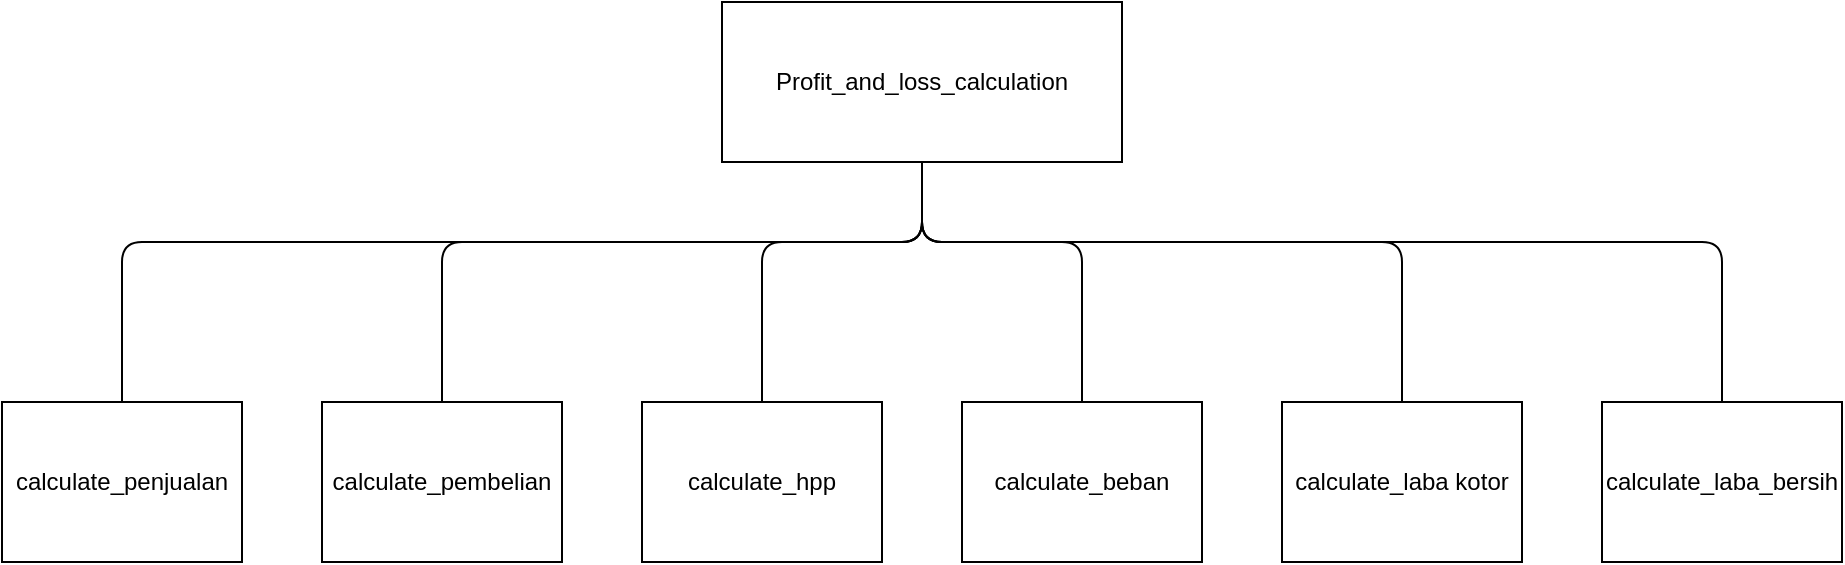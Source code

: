 <mxfile version="14.6.11" type="github" pages="5">
  <diagram id="XM_K2wiYVqb33jWR9BrB" name="hierarchy">
    <mxGraphModel dx="2170" dy="764" grid="1" gridSize="10" guides="1" tooltips="1" connect="1" arrows="1" fold="1" page="1" pageScale="1" pageWidth="827" pageHeight="1169" math="0" shadow="0">
      <root>
        <mxCell id="0" />
        <mxCell id="1" parent="0" />
        <mxCell id="9zx5f4cCp2L7QrvtJqsd-1" value="Profit_and_loss_calculation" style="rounded=0;whiteSpace=wrap;html=1;" vertex="1" parent="1">
          <mxGeometry x="320" y="120" width="200" height="80" as="geometry" />
        </mxCell>
        <mxCell id="9zx5f4cCp2L7QrvtJqsd-2" value="calculate_penjualan" style="rounded=0;whiteSpace=wrap;html=1;" vertex="1" parent="1">
          <mxGeometry x="-40" y="320" width="120" height="80" as="geometry" />
        </mxCell>
        <mxCell id="9zx5f4cCp2L7QrvtJqsd-3" value="calculate_pembelian" style="rounded=0;whiteSpace=wrap;html=1;" vertex="1" parent="1">
          <mxGeometry x="120" y="320" width="120" height="80" as="geometry" />
        </mxCell>
        <mxCell id="9zx5f4cCp2L7QrvtJqsd-4" value="&lt;span&gt;calculate_hpp&lt;/span&gt;" style="rounded=0;whiteSpace=wrap;html=1;" vertex="1" parent="1">
          <mxGeometry x="280" y="320" width="120" height="80" as="geometry" />
        </mxCell>
        <mxCell id="9zx5f4cCp2L7QrvtJqsd-5" value="&lt;span&gt;calculate_beban&lt;/span&gt;" style="rounded=0;whiteSpace=wrap;html=1;" vertex="1" parent="1">
          <mxGeometry x="440" y="320" width="120" height="80" as="geometry" />
        </mxCell>
        <mxCell id="9zx5f4cCp2L7QrvtJqsd-6" value="&lt;span&gt;calculate_laba kotor&lt;/span&gt;" style="rounded=0;whiteSpace=wrap;html=1;" vertex="1" parent="1">
          <mxGeometry x="600" y="320" width="120" height="80" as="geometry" />
        </mxCell>
        <mxCell id="9zx5f4cCp2L7QrvtJqsd-7" value="&lt;span&gt;calculate_laba_bersih&lt;/span&gt;" style="rounded=0;whiteSpace=wrap;html=1;" vertex="1" parent="1">
          <mxGeometry x="760" y="320" width="120" height="80" as="geometry" />
        </mxCell>
        <mxCell id="9zx5f4cCp2L7QrvtJqsd-10" value="" style="endArrow=none;html=1;exitX=0.5;exitY=0;exitDx=0;exitDy=0;entryX=0.5;entryY=1;entryDx=0;entryDy=0;" edge="1" parent="1" source="9zx5f4cCp2L7QrvtJqsd-2" target="9zx5f4cCp2L7QrvtJqsd-1">
          <mxGeometry width="50" height="50" relative="1" as="geometry">
            <mxPoint x="590" y="590" as="sourcePoint" />
            <mxPoint x="640" y="540" as="targetPoint" />
            <Array as="points">
              <mxPoint x="20" y="240" />
              <mxPoint x="420" y="240" />
            </Array>
          </mxGeometry>
        </mxCell>
        <mxCell id="9zx5f4cCp2L7QrvtJqsd-11" value="" style="endArrow=none;html=1;exitX=0.5;exitY=0;exitDx=0;exitDy=0;entryX=0.5;entryY=1;entryDx=0;entryDy=0;" edge="1" parent="1" source="9zx5f4cCp2L7QrvtJqsd-3" target="9zx5f4cCp2L7QrvtJqsd-1">
          <mxGeometry width="50" height="50" relative="1" as="geometry">
            <mxPoint x="30" y="330" as="sourcePoint" />
            <mxPoint x="430" y="210" as="targetPoint" />
            <Array as="points">
              <mxPoint x="180" y="240" />
              <mxPoint x="420" y="240" />
            </Array>
          </mxGeometry>
        </mxCell>
        <mxCell id="9zx5f4cCp2L7QrvtJqsd-12" value="" style="endArrow=none;html=1;exitX=0.5;exitY=0;exitDx=0;exitDy=0;entryX=0.5;entryY=1;entryDx=0;entryDy=0;" edge="1" parent="1" source="9zx5f4cCp2L7QrvtJqsd-4" target="9zx5f4cCp2L7QrvtJqsd-1">
          <mxGeometry width="50" height="50" relative="1" as="geometry">
            <mxPoint x="190" y="330" as="sourcePoint" />
            <mxPoint x="430" y="210" as="targetPoint" />
            <Array as="points">
              <mxPoint x="340" y="240" />
              <mxPoint x="420" y="240" />
            </Array>
          </mxGeometry>
        </mxCell>
        <mxCell id="9zx5f4cCp2L7QrvtJqsd-13" value="" style="endArrow=none;html=1;entryX=0.5;entryY=1;entryDx=0;entryDy=0;exitX=0.5;exitY=0;exitDx=0;exitDy=0;" edge="1" parent="1" source="9zx5f4cCp2L7QrvtJqsd-5" target="9zx5f4cCp2L7QrvtJqsd-1">
          <mxGeometry width="50" height="50" relative="1" as="geometry">
            <mxPoint x="680" y="230" as="sourcePoint" />
            <mxPoint x="730" y="180" as="targetPoint" />
            <Array as="points">
              <mxPoint x="500" y="240" />
              <mxPoint x="420" y="240" />
            </Array>
          </mxGeometry>
        </mxCell>
        <mxCell id="9zx5f4cCp2L7QrvtJqsd-14" value="" style="endArrow=none;html=1;entryX=0.5;entryY=1;entryDx=0;entryDy=0;exitX=0.5;exitY=0;exitDx=0;exitDy=0;" edge="1" parent="1" source="9zx5f4cCp2L7QrvtJqsd-6" target="9zx5f4cCp2L7QrvtJqsd-1">
          <mxGeometry width="50" height="50" relative="1" as="geometry">
            <mxPoint x="510" y="330" as="sourcePoint" />
            <mxPoint x="430" y="210" as="targetPoint" />
            <Array as="points">
              <mxPoint x="660" y="240" />
              <mxPoint x="420" y="240" />
            </Array>
          </mxGeometry>
        </mxCell>
        <mxCell id="9zx5f4cCp2L7QrvtJqsd-15" value="" style="endArrow=none;html=1;entryX=0.5;entryY=1;entryDx=0;entryDy=0;exitX=0.5;exitY=0;exitDx=0;exitDy=0;" edge="1" parent="1" source="9zx5f4cCp2L7QrvtJqsd-7" target="9zx5f4cCp2L7QrvtJqsd-1">
          <mxGeometry width="50" height="50" relative="1" as="geometry">
            <mxPoint x="670" y="330" as="sourcePoint" />
            <mxPoint x="430" y="210" as="targetPoint" />
            <Array as="points">
              <mxPoint x="820" y="240" />
              <mxPoint x="420" y="240" />
            </Array>
          </mxGeometry>
        </mxCell>
      </root>
    </mxGraphModel>
  </diagram>
  <diagram id="MfFmVJmB6-JHeDHcO_0P" name="use-case">
    <mxGraphModel dx="1119" dy="637" grid="1" gridSize="10" guides="1" tooltips="1" connect="1" arrows="1" fold="1" page="1" pageScale="1" pageWidth="827" pageHeight="1169" math="0" shadow="0">
      <root>
        <mxCell id="g8HdEaGY4Fd2D8q3kcrE-0" />
        <mxCell id="g8HdEaGY4Fd2D8q3kcrE-1" parent="g8HdEaGY4Fd2D8q3kcrE-0" />
        <mxCell id="g8HdEaGY4Fd2D8q3kcrE-2" value="" style="whiteSpace=wrap;html=1;aspect=fixed;" vertex="1" parent="g8HdEaGY4Fd2D8q3kcrE-1">
          <mxGeometry x="240" y="80" width="280" height="280" as="geometry" />
        </mxCell>
        <mxCell id="g8HdEaGY4Fd2D8q3kcrE-3" value="Shop Use Case" style="text;html=1;align=center;verticalAlign=middle;resizable=0;points=[];autosize=1;strokeColor=none;" vertex="1" parent="g8HdEaGY4Fd2D8q3kcrE-1">
          <mxGeometry x="330" y="60" width="100" height="20" as="geometry" />
        </mxCell>
        <mxCell id="g8HdEaGY4Fd2D8q3kcrE-4" value="Staff" style="shape=umlActor;verticalLabelPosition=bottom;verticalAlign=top;html=1;" vertex="1" parent="g8HdEaGY4Fd2D8q3kcrE-1">
          <mxGeometry x="170" y="200" width="20" height="40" as="geometry" />
        </mxCell>
        <mxCell id="g8HdEaGY4Fd2D8q3kcrE-7" value="&lt;font style=&quot;font-size: 10px&quot;&gt;Input car data&lt;/font&gt;" style="ellipse;whiteSpace=wrap;html=1;" vertex="1" parent="g8HdEaGY4Fd2D8q3kcrE-1">
          <mxGeometry x="340" y="140" width="80" height="40" as="geometry" />
        </mxCell>
        <mxCell id="g8HdEaGY4Fd2D8q3kcrE-8" value="&lt;font style=&quot;font-size: 10px&quot;&gt;Login&lt;/font&gt;" style="ellipse;whiteSpace=wrap;html=1;" vertex="1" parent="g8HdEaGY4Fd2D8q3kcrE-1">
          <mxGeometry x="340" y="90" width="80" height="40" as="geometry" />
        </mxCell>
        <mxCell id="g8HdEaGY4Fd2D8q3kcrE-9" value="&lt;font style=&quot;font-size: 10px&quot;&gt;Input mechanics data&lt;/font&gt;" style="ellipse;whiteSpace=wrap;html=1;" vertex="1" parent="g8HdEaGY4Fd2D8q3kcrE-1">
          <mxGeometry x="340" y="190" width="80" height="40" as="geometry" />
        </mxCell>
        <mxCell id="g8HdEaGY4Fd2D8q3kcrE-10" value="&lt;font style=&quot;font-size: 10px&quot;&gt;Input Receipt&lt;/font&gt;" style="ellipse;whiteSpace=wrap;html=1;" vertex="1" parent="g8HdEaGY4Fd2D8q3kcrE-1">
          <mxGeometry x="340" y="240" width="80" height="40" as="geometry" />
        </mxCell>
        <mxCell id="g8HdEaGY4Fd2D8q3kcrE-11" value="&lt;font style=&quot;font-size: 9px&quot;&gt;Get Histories Car service&lt;/font&gt;" style="ellipse;whiteSpace=wrap;html=1;" vertex="1" parent="g8HdEaGY4Fd2D8q3kcrE-1">
          <mxGeometry x="340" y="290" width="80" height="40" as="geometry" />
        </mxCell>
        <mxCell id="g8HdEaGY4Fd2D8q3kcrE-19" value="" style="endArrow=none;html=1;entryX=0;entryY=0.5;entryDx=0;entryDy=0;exitX=1;exitY=0.333;exitDx=0;exitDy=0;exitPerimeter=0;" edge="1" parent="g8HdEaGY4Fd2D8q3kcrE-1" source="g8HdEaGY4Fd2D8q3kcrE-4" target="g8HdEaGY4Fd2D8q3kcrE-8">
          <mxGeometry width="50" height="50" relative="1" as="geometry">
            <mxPoint x="50" y="140" as="sourcePoint" />
            <mxPoint x="100" y="90" as="targetPoint" />
          </mxGeometry>
        </mxCell>
        <mxCell id="g8HdEaGY4Fd2D8q3kcrE-21" value="" style="endArrow=none;html=1;exitX=1;exitY=0.333;exitDx=0;exitDy=0;exitPerimeter=0;entryX=0;entryY=0.5;entryDx=0;entryDy=0;" edge="1" parent="g8HdEaGY4Fd2D8q3kcrE-1" source="g8HdEaGY4Fd2D8q3kcrE-4" target="g8HdEaGY4Fd2D8q3kcrE-7">
          <mxGeometry width="50" height="50" relative="1" as="geometry">
            <mxPoint x="100" y="150" as="sourcePoint" />
            <mxPoint x="150" y="100" as="targetPoint" />
          </mxGeometry>
        </mxCell>
        <mxCell id="g8HdEaGY4Fd2D8q3kcrE-22" value="" style="endArrow=none;html=1;entryX=-0.004;entryY=0.61;entryDx=0;entryDy=0;entryPerimeter=0;exitX=1;exitY=0.333;exitDx=0;exitDy=0;exitPerimeter=0;" edge="1" parent="g8HdEaGY4Fd2D8q3kcrE-1" source="g8HdEaGY4Fd2D8q3kcrE-4" target="g8HdEaGY4Fd2D8q3kcrE-9">
          <mxGeometry width="50" height="50" relative="1" as="geometry">
            <mxPoint x="110" y="160" as="sourcePoint" />
            <mxPoint x="160" y="110" as="targetPoint" />
          </mxGeometry>
        </mxCell>
        <mxCell id="g8HdEaGY4Fd2D8q3kcrE-23" value="" style="endArrow=none;html=1;entryX=0;entryY=0.5;entryDx=0;entryDy=0;exitX=1;exitY=0.333;exitDx=0;exitDy=0;exitPerimeter=0;" edge="1" parent="g8HdEaGY4Fd2D8q3kcrE-1" source="g8HdEaGY4Fd2D8q3kcrE-4" target="g8HdEaGY4Fd2D8q3kcrE-10">
          <mxGeometry width="50" height="50" relative="1" as="geometry">
            <mxPoint x="100" y="120" as="sourcePoint" />
            <mxPoint x="150" y="70" as="targetPoint" />
          </mxGeometry>
        </mxCell>
        <mxCell id="g8HdEaGY4Fd2D8q3kcrE-24" value="" style="endArrow=none;html=1;entryX=0;entryY=0.5;entryDx=0;entryDy=0;exitX=1;exitY=0.333;exitDx=0;exitDy=0;exitPerimeter=0;" edge="1" parent="g8HdEaGY4Fd2D8q3kcrE-1" source="g8HdEaGY4Fd2D8q3kcrE-4" target="g8HdEaGY4Fd2D8q3kcrE-11">
          <mxGeometry width="50" height="50" relative="1" as="geometry">
            <mxPoint x="60" y="130" as="sourcePoint" />
            <mxPoint x="110" y="80" as="targetPoint" />
          </mxGeometry>
        </mxCell>
      </root>
    </mxGraphModel>
  </diagram>
  <diagram id="1zhzddf2nSxrzDgoqq-6" name="activity-diagram">
    <mxGraphModel dx="1621" dy="922" grid="1" gridSize="10" guides="1" tooltips="1" connect="1" arrows="1" fold="1" page="1" pageScale="1" pageWidth="827" pageHeight="1169" math="0" shadow="0">
      <root>
        <mxCell id="rL3im4bN-XDnyFig3MSZ-0" />
        <mxCell id="rL3im4bN-XDnyFig3MSZ-1" parent="rL3im4bN-XDnyFig3MSZ-0" />
        <mxCell id="rL3im4bN-XDnyFig3MSZ-9" value="" style="edgeStyle=orthogonalEdgeStyle;rounded=0;orthogonalLoop=1;jettySize=auto;html=1;" edge="1" parent="rL3im4bN-XDnyFig3MSZ-1" source="rL3im4bN-XDnyFig3MSZ-2" target="rL3im4bN-XDnyFig3MSZ-4">
          <mxGeometry relative="1" as="geometry" />
        </mxCell>
        <mxCell id="rL3im4bN-XDnyFig3MSZ-2" value="" style="ellipse;fillColor=#000000;strokeColor=none;" vertex="1" parent="rL3im4bN-XDnyFig3MSZ-1">
          <mxGeometry x="400" y="120" width="40" height="40" as="geometry" />
        </mxCell>
        <mxCell id="rL3im4bN-XDnyFig3MSZ-10" style="edgeStyle=orthogonalEdgeStyle;rounded=0;orthogonalLoop=1;jettySize=auto;html=1;entryX=0.5;entryY=0;entryDx=0;entryDy=0;" edge="1" parent="rL3im4bN-XDnyFig3MSZ-1" source="rL3im4bN-XDnyFig3MSZ-4" target="rL3im4bN-XDnyFig3MSZ-5">
          <mxGeometry relative="1" as="geometry">
            <mxPoint x="420" y="270" as="targetPoint" />
          </mxGeometry>
        </mxCell>
        <mxCell id="rL3im4bN-XDnyFig3MSZ-4" value="Login&amp;nbsp;" style="html=1;dashed=0;whitespace=wrap;" vertex="1" parent="rL3im4bN-XDnyFig3MSZ-1">
          <mxGeometry x="370" y="200" width="100" height="50" as="geometry" />
        </mxCell>
        <mxCell id="rL3im4bN-XDnyFig3MSZ-12" style="edgeStyle=orthogonalEdgeStyle;rounded=0;orthogonalLoop=1;jettySize=auto;html=1;entryX=1.004;entryY=0.405;entryDx=0;entryDy=0;entryPerimeter=0;" edge="1" parent="rL3im4bN-XDnyFig3MSZ-1" source="rL3im4bN-XDnyFig3MSZ-5" target="rL3im4bN-XDnyFig3MSZ-4">
          <mxGeometry relative="1" as="geometry">
            <Array as="points">
              <mxPoint x="490" y="340" />
              <mxPoint x="490" y="220" />
            </Array>
          </mxGeometry>
        </mxCell>
        <mxCell id="rL3im4bN-XDnyFig3MSZ-13" value="No" style="edgeLabel;html=1;align=center;verticalAlign=middle;resizable=0;points=[];" vertex="1" connectable="0" parent="rL3im4bN-XDnyFig3MSZ-12">
          <mxGeometry x="0.026" relative="1" as="geometry">
            <mxPoint as="offset" />
          </mxGeometry>
        </mxCell>
        <mxCell id="rL3im4bN-XDnyFig3MSZ-14" value="Yes" style="edgeStyle=orthogonalEdgeStyle;rounded=0;orthogonalLoop=1;jettySize=auto;html=1;entryX=0.5;entryY=0;entryDx=0;entryDy=0;" edge="1" parent="rL3im4bN-XDnyFig3MSZ-1" source="rL3im4bN-XDnyFig3MSZ-5" target="rL3im4bN-XDnyFig3MSZ-6">
          <mxGeometry relative="1" as="geometry" />
        </mxCell>
        <mxCell id="rL3im4bN-XDnyFig3MSZ-5" value="verified?" style="rhombus;whiteSpace=wrap;html=1;" vertex="1" parent="rL3im4bN-XDnyFig3MSZ-1">
          <mxGeometry x="380" y="300" width="80" height="80" as="geometry" />
        </mxCell>
        <mxCell id="rL3im4bN-XDnyFig3MSZ-15" style="edgeStyle=orthogonalEdgeStyle;rounded=0;orthogonalLoop=1;jettySize=auto;html=1;" edge="1" parent="rL3im4bN-XDnyFig3MSZ-1" source="rL3im4bN-XDnyFig3MSZ-6" target="rL3im4bN-XDnyFig3MSZ-7">
          <mxGeometry relative="1" as="geometry" />
        </mxCell>
        <mxCell id="rL3im4bN-XDnyFig3MSZ-6" value="Input Car data" style="html=1;dashed=0;whitespace=wrap;" vertex="1" parent="rL3im4bN-XDnyFig3MSZ-1">
          <mxGeometry x="370" y="440" width="100" height="50" as="geometry" />
        </mxCell>
        <mxCell id="rL3im4bN-XDnyFig3MSZ-16" style="edgeStyle=orthogonalEdgeStyle;rounded=0;orthogonalLoop=1;jettySize=auto;html=1;entryX=0.5;entryY=0;entryDx=0;entryDy=0;" edge="1" parent="rL3im4bN-XDnyFig3MSZ-1" source="rL3im4bN-XDnyFig3MSZ-7" target="rL3im4bN-XDnyFig3MSZ-8">
          <mxGeometry relative="1" as="geometry" />
        </mxCell>
        <mxCell id="rL3im4bN-XDnyFig3MSZ-7" value="Input Mechanics&lt;br&gt;&amp;nbsp;data" style="html=1;dashed=0;whitespace=wrap;" vertex="1" parent="rL3im4bN-XDnyFig3MSZ-1">
          <mxGeometry x="370" y="560" width="100" height="50" as="geometry" />
        </mxCell>
        <mxCell id="rL3im4bN-XDnyFig3MSZ-18" style="edgeStyle=orthogonalEdgeStyle;rounded=0;orthogonalLoop=1;jettySize=auto;html=1;entryX=0.5;entryY=0;entryDx=0;entryDy=0;" edge="1" parent="rL3im4bN-XDnyFig3MSZ-1" source="rL3im4bN-XDnyFig3MSZ-8" target="rL3im4bN-XDnyFig3MSZ-17">
          <mxGeometry relative="1" as="geometry" />
        </mxCell>
        <mxCell id="rL3im4bN-XDnyFig3MSZ-8" value="Input Receipt&lt;br&gt;&amp;nbsp;data" style="html=1;dashed=0;whitespace=wrap;" vertex="1" parent="rL3im4bN-XDnyFig3MSZ-1">
          <mxGeometry x="370" y="680" width="100" height="50" as="geometry" />
        </mxCell>
        <mxCell id="rL3im4bN-XDnyFig3MSZ-17" value="" style="ellipse;html=1;shape=endState;fillColor=#000000;strokeColor=#000000;" vertex="1" parent="rL3im4bN-XDnyFig3MSZ-1">
          <mxGeometry x="405" y="780" width="30" height="30" as="geometry" />
        </mxCell>
      </root>
    </mxGraphModel>
  </diagram>
  <diagram id="9r0A7UHokeph7ixIL-eO" name="class diagram">
    <mxGraphModel dx="1343" dy="764" grid="1" gridSize="10" guides="1" tooltips="1" connect="1" arrows="1" fold="1" page="1" pageScale="1" pageWidth="827" pageHeight="1169" math="0" shadow="0">
      <root>
        <mxCell id="5LYVt8zB139youL8tXqR-0" />
        <mxCell id="5LYVt8zB139youL8tXqR-1" parent="5LYVt8zB139youL8tXqR-0" />
        <mxCell id="5LYVt8zB139youL8tXqR-2" value="User" style="swimlane;fontStyle=0;childLayout=stackLayout;horizontal=1;startSize=26;fillColor=none;horizontalStack=0;resizeParent=1;resizeParentMax=0;resizeLast=0;collapsible=1;marginBottom=0;" vertex="1" parent="5LYVt8zB139youL8tXqR-1">
          <mxGeometry x="124" y="80" width="140" height="104" as="geometry" />
        </mxCell>
        <mxCell id="5LYVt8zB139youL8tXqR-3" value="+ int: id" style="text;strokeColor=none;fillColor=none;align=left;verticalAlign=top;spacingLeft=4;spacingRight=4;overflow=hidden;rotatable=0;points=[[0,0.5],[1,0.5]];portConstraint=eastwest;" vertex="1" parent="5LYVt8zB139youL8tXqR-2">
          <mxGeometry y="26" width="140" height="26" as="geometry" />
        </mxCell>
        <mxCell id="5LYVt8zB139youL8tXqR-4" value="+ String username" style="text;strokeColor=none;fillColor=none;align=left;verticalAlign=top;spacingLeft=4;spacingRight=4;overflow=hidden;rotatable=0;points=[[0,0.5],[1,0.5]];portConstraint=eastwest;" vertex="1" parent="5LYVt8zB139youL8tXqR-2">
          <mxGeometry y="52" width="140" height="26" as="geometry" />
        </mxCell>
        <mxCell id="5LYVt8zB139youL8tXqR-5" value="+ String password" style="text;strokeColor=none;fillColor=none;align=left;verticalAlign=top;spacingLeft=4;spacingRight=4;overflow=hidden;rotatable=0;points=[[0,0.5],[1,0.5]];portConstraint=eastwest;" vertex="1" parent="5LYVt8zB139youL8tXqR-2">
          <mxGeometry y="78" width="140" height="26" as="geometry" />
        </mxCell>
        <mxCell id="5LYVt8zB139youL8tXqR-6" value="Customer" style="swimlane;fontStyle=0;childLayout=stackLayout;horizontal=1;startSize=26;fillColor=none;horizontalStack=0;resizeParent=1;resizeParentMax=0;resizeLast=0;collapsible=1;marginBottom=0;" vertex="1" parent="5LYVt8zB139youL8tXqR-1">
          <mxGeometry x="354" y="80" width="140" height="78" as="geometry" />
        </mxCell>
        <mxCell id="5LYVt8zB139youL8tXqR-7" value="+ int: id" style="text;strokeColor=none;fillColor=none;align=left;verticalAlign=top;spacingLeft=4;spacingRight=4;overflow=hidden;rotatable=0;points=[[0,0.5],[1,0.5]];portConstraint=eastwest;" vertex="1" parent="5LYVt8zB139youL8tXqR-6">
          <mxGeometry y="26" width="140" height="26" as="geometry" />
        </mxCell>
        <mxCell id="5LYVt8zB139youL8tXqR-8" value="+ String name" style="text;strokeColor=none;fillColor=none;align=left;verticalAlign=top;spacingLeft=4;spacingRight=4;overflow=hidden;rotatable=0;points=[[0,0.5],[1,0.5]];portConstraint=eastwest;" vertex="1" parent="5LYVt8zB139youL8tXqR-6">
          <mxGeometry y="52" width="140" height="26" as="geometry" />
        </mxCell>
        <mxCell id="5LYVt8zB139youL8tXqR-10" value="Car" style="swimlane;fontStyle=0;childLayout=stackLayout;horizontal=1;startSize=26;fillColor=none;horizontalStack=0;resizeParent=1;resizeParentMax=0;resizeLast=0;collapsible=1;marginBottom=0;" vertex="1" parent="5LYVt8zB139youL8tXqR-1">
          <mxGeometry x="564" y="80" width="140" height="320" as="geometry" />
        </mxCell>
        <mxCell id="5LYVt8zB139youL8tXqR-11" value="+ int: id" style="text;strokeColor=none;fillColor=none;align=left;verticalAlign=top;spacingLeft=4;spacingRight=4;overflow=hidden;rotatable=0;points=[[0,0.5],[1,0.5]];portConstraint=eastwest;" vertex="1" parent="5LYVt8zB139youL8tXqR-10">
          <mxGeometry y="26" width="140" height="26" as="geometry" />
        </mxCell>
        <mxCell id="5LYVt8zB139youL8tXqR-22" value="+ String no_police" style="text;strokeColor=none;fillColor=none;align=left;verticalAlign=top;spacingLeft=4;spacingRight=4;overflow=hidden;rotatable=0;points=[[0,0.5],[1,0.5]];portConstraint=eastwest;" vertex="1" parent="5LYVt8zB139youL8tXqR-10">
          <mxGeometry y="52" width="140" height="26" as="geometry" />
        </mxCell>
        <mxCell id="5LYVt8zB139youL8tXqR-23" value="+ int customer_id" style="text;strokeColor=none;fillColor=none;align=left;verticalAlign=top;spacingLeft=4;spacingRight=4;overflow=hidden;rotatable=0;points=[[0,0.5],[1,0.5]];portConstraint=eastwest;" vertex="1" parent="5LYVt8zB139youL8tXqR-10">
          <mxGeometry y="78" width="140" height="26" as="geometry" />
        </mxCell>
        <mxCell id="5LYVt8zB139youL8tXqR-24" value="+ String cust_code" style="text;strokeColor=none;fillColor=none;align=left;verticalAlign=top;spacingLeft=4;spacingRight=4;overflow=hidden;rotatable=0;points=[[0,0.5],[1,0.5]];portConstraint=eastwest;" vertex="1" parent="5LYVt8zB139youL8tXqR-10">
          <mxGeometry y="104" width="140" height="26" as="geometry" />
        </mxCell>
        <mxCell id="5LYVt8zB139youL8tXqR-25" value="+ String no_stnk" style="text;strokeColor=none;fillColor=none;align=left;verticalAlign=top;spacingLeft=4;spacingRight=4;overflow=hidden;rotatable=0;points=[[0,0.5],[1,0.5]];portConstraint=eastwest;" vertex="1" parent="5LYVt8zB139youL8tXqR-10">
          <mxGeometry y="130" width="140" height="26" as="geometry" />
        </mxCell>
        <mxCell id="5LYVt8zB139youL8tXqR-26" value="+ String type" style="text;strokeColor=none;fillColor=none;align=left;verticalAlign=top;spacingLeft=4;spacingRight=4;overflow=hidden;rotatable=0;points=[[0,0.5],[1,0.5]];portConstraint=eastwest;" vertex="1" parent="5LYVt8zB139youL8tXqR-10">
          <mxGeometry y="156" width="140" height="26" as="geometry" />
        </mxCell>
        <mxCell id="5LYVt8zB139youL8tXqR-27" value="+ String color" style="text;strokeColor=none;fillColor=none;align=left;verticalAlign=top;spacingLeft=4;spacingRight=4;overflow=hidden;rotatable=0;points=[[0,0.5],[1,0.5]];portConstraint=eastwest;" vertex="1" parent="5LYVt8zB139youL8tXqR-10">
          <mxGeometry y="182" width="140" height="26" as="geometry" />
        </mxCell>
        <mxCell id="5LYVt8zB139youL8tXqR-28" value="+ int machine_number" style="text;strokeColor=none;fillColor=none;align=left;verticalAlign=top;spacingLeft=4;spacingRight=4;overflow=hidden;rotatable=0;points=[[0,0.5],[1,0.5]];portConstraint=eastwest;" vertex="1" parent="5LYVt8zB139youL8tXqR-10">
          <mxGeometry y="208" width="140" height="26" as="geometry" />
        </mxCell>
        <mxCell id="5LYVt8zB139youL8tXqR-29" value="+ int frame_number" style="text;strokeColor=none;fillColor=none;align=left;verticalAlign=top;spacingLeft=4;spacingRight=4;overflow=hidden;rotatable=0;points=[[0,0.5],[1,0.5]];portConstraint=eastwest;" vertex="1" parent="5LYVt8zB139youL8tXqR-10">
          <mxGeometry y="234" width="140" height="26" as="geometry" />
        </mxCell>
        <mxCell id="5LYVt8zB139youL8tXqR-30" value="+ int year_assembly" style="text;strokeColor=none;fillColor=none;align=left;verticalAlign=top;spacingLeft=4;spacingRight=4;overflow=hidden;rotatable=0;points=[[0,0.5],[1,0.5]];portConstraint=eastwest;" vertex="1" parent="5LYVt8zB139youL8tXqR-10">
          <mxGeometry y="260" width="140" height="26" as="geometry" />
        </mxCell>
        <mxCell id="5LYVt8zB139youL8tXqR-12" value="+ int cylinder&#xa;" style="text;strokeColor=none;fillColor=none;align=left;verticalAlign=top;spacingLeft=4;spacingRight=4;overflow=hidden;rotatable=0;points=[[0,0.5],[1,0.5]];portConstraint=eastwest;" vertex="1" parent="5LYVt8zB139youL8tXqR-10">
          <mxGeometry y="286" width="140" height="34" as="geometry" />
        </mxCell>
        <mxCell id="5LYVt8zB139youL8tXqR-16" value="Mechanics" style="swimlane;fontStyle=0;childLayout=stackLayout;horizontal=1;startSize=26;fillColor=none;horizontalStack=0;resizeParent=1;resizeParentMax=0;resizeLast=0;collapsible=1;marginBottom=0;" vertex="1" parent="5LYVt8zB139youL8tXqR-1">
          <mxGeometry x="124" y="240" width="140" height="224" as="geometry" />
        </mxCell>
        <mxCell id="5LYVt8zB139youL8tXqR-17" value="+ int id" style="text;strokeColor=none;fillColor=none;align=left;verticalAlign=top;spacingLeft=4;spacingRight=4;overflow=hidden;rotatable=0;points=[[0,0.5],[1,0.5]];portConstraint=eastwest;" vertex="1" parent="5LYVt8zB139youL8tXqR-16">
          <mxGeometry y="26" width="140" height="26" as="geometry" />
        </mxCell>
        <mxCell id="5LYVt8zB139youL8tXqR-18" value="+ String code_mechanic" style="text;strokeColor=none;fillColor=none;align=left;verticalAlign=top;spacingLeft=4;spacingRight=4;overflow=hidden;rotatable=0;points=[[0,0.5],[1,0.5]];portConstraint=eastwest;" vertex="1" parent="5LYVt8zB139youL8tXqR-16">
          <mxGeometry y="52" width="140" height="26" as="geometry" />
        </mxCell>
        <mxCell id="5LYVt8zB139youL8tXqR-20" value="+ String mechanic_name" style="text;strokeColor=none;fillColor=none;align=left;verticalAlign=top;spacingLeft=4;spacingRight=4;overflow=hidden;rotatable=0;points=[[0,0.5],[1,0.5]];portConstraint=eastwest;" vertex="1" parent="5LYVt8zB139youL8tXqR-16">
          <mxGeometry y="78" width="140" height="26" as="geometry" />
        </mxCell>
        <mxCell id="5LYVt8zB139youL8tXqR-21" value="+ String address" style="text;strokeColor=none;fillColor=none;align=left;verticalAlign=top;spacingLeft=4;spacingRight=4;overflow=hidden;rotatable=0;points=[[0,0.5],[1,0.5]];portConstraint=eastwest;" vertex="1" parent="5LYVt8zB139youL8tXqR-16">
          <mxGeometry y="104" width="140" height="26" as="geometry" />
        </mxCell>
        <mxCell id="5LYVt8zB139youL8tXqR-31" value="+ String address" style="text;strokeColor=none;fillColor=none;align=left;verticalAlign=top;spacingLeft=4;spacingRight=4;overflow=hidden;rotatable=0;points=[[0,0.5],[1,0.5]];portConstraint=eastwest;" vertex="1" parent="5LYVt8zB139youL8tXqR-16">
          <mxGeometry y="130" width="140" height="26" as="geometry" />
        </mxCell>
        <mxCell id="5LYVt8zB139youL8tXqR-32" value="+ String phone_number&#xa;&#xa;" style="text;strokeColor=none;fillColor=none;align=left;verticalAlign=top;spacingLeft=4;spacingRight=4;overflow=hidden;rotatable=0;points=[[0,0.5],[1,0.5]];portConstraint=eastwest;" vertex="1" parent="5LYVt8zB139youL8tXqR-16">
          <mxGeometry y="156" width="140" height="24" as="geometry" />
        </mxCell>
        <mxCell id="5LYVt8zB139youL8tXqR-19" value="+ String city" style="text;strokeColor=none;fillColor=none;align=left;verticalAlign=top;spacingLeft=4;spacingRight=4;overflow=hidden;rotatable=0;points=[[0,0.5],[1,0.5]];portConstraint=eastwest;" vertex="1" parent="5LYVt8zB139youL8tXqR-16">
          <mxGeometry y="180" width="140" height="20" as="geometry" />
        </mxCell>
        <mxCell id="5LYVt8zB139youL8tXqR-35" value="+ String zipcode" style="text;strokeColor=none;fillColor=none;align=left;verticalAlign=top;spacingLeft=4;spacingRight=4;overflow=hidden;rotatable=0;points=[[0,0.5],[1,0.5]];portConstraint=eastwest;" vertex="1" parent="5LYVt8zB139youL8tXqR-16">
          <mxGeometry y="200" width="140" height="24" as="geometry" />
        </mxCell>
        <mxCell id="5LYVt8zB139youL8tXqR-36" value="Receipt" style="swimlane;fontStyle=0;childLayout=stackLayout;horizontal=1;startSize=26;fillColor=none;horizontalStack=0;resizeParent=1;resizeParentMax=0;resizeLast=0;collapsible=1;marginBottom=0;" vertex="1" parent="5LYVt8zB139youL8tXqR-1">
          <mxGeometry x="354" y="240" width="140" height="130" as="geometry" />
        </mxCell>
        <mxCell id="5LYVt8zB139youL8tXqR-37" value="+ int id" style="text;strokeColor=none;fillColor=none;align=left;verticalAlign=top;spacingLeft=4;spacingRight=4;overflow=hidden;rotatable=0;points=[[0,0.5],[1,0.5]];portConstraint=eastwest;" vertex="1" parent="5LYVt8zB139youL8tXqR-36">
          <mxGeometry y="26" width="140" height="26" as="geometry" />
        </mxCell>
        <mxCell id="5LYVt8zB139youL8tXqR-38" value="+ int car_id" style="text;strokeColor=none;fillColor=none;align=left;verticalAlign=top;spacingLeft=4;spacingRight=4;overflow=hidden;rotatable=0;points=[[0,0.5],[1,0.5]];portConstraint=eastwest;" vertex="1" parent="5LYVt8zB139youL8tXqR-36">
          <mxGeometry y="52" width="140" height="26" as="geometry" />
        </mxCell>
        <mxCell id="5LYVt8zB139youL8tXqR-39" value="+ int mechanic_id" style="text;strokeColor=none;fillColor=none;align=left;verticalAlign=top;spacingLeft=4;spacingRight=4;overflow=hidden;rotatable=0;points=[[0,0.5],[1,0.5]];portConstraint=eastwest;" vertex="1" parent="5LYVt8zB139youL8tXqR-36">
          <mxGeometry y="78" width="140" height="26" as="geometry" />
        </mxCell>
        <mxCell id="5LYVt8zB139youL8tXqR-50" value="+ int customer_id" style="text;strokeColor=none;fillColor=none;align=left;verticalAlign=top;spacingLeft=4;spacingRight=4;overflow=hidden;rotatable=0;points=[[0,0.5],[1,0.5]];portConstraint=eastwest;" vertex="1" parent="5LYVt8zB139youL8tXqR-36">
          <mxGeometry y="104" width="140" height="26" as="geometry" />
        </mxCell>
        <mxCell id="5LYVt8zB139youL8tXqR-45" style="edgeStyle=orthogonalEdgeStyle;rounded=0;orthogonalLoop=1;jettySize=auto;html=1;entryX=0;entryY=0.5;entryDx=0;entryDy=0;" edge="1" parent="5LYVt8zB139youL8tXqR-1" source="5LYVt8zB139youL8tXqR-7" target="5LYVt8zB139youL8tXqR-23">
          <mxGeometry relative="1" as="geometry" />
        </mxCell>
        <mxCell id="5LYVt8zB139youL8tXqR-48" style="edgeStyle=orthogonalEdgeStyle;rounded=0;orthogonalLoop=1;jettySize=auto;html=1;entryX=0;entryY=0.5;entryDx=0;entryDy=0;" edge="1" parent="5LYVt8zB139youL8tXqR-1" source="5LYVt8zB139youL8tXqR-38" target="5LYVt8zB139youL8tXqR-11">
          <mxGeometry relative="1" as="geometry" />
        </mxCell>
        <mxCell id="5LYVt8zB139youL8tXqR-49" style="edgeStyle=orthogonalEdgeStyle;rounded=0;orthogonalLoop=1;jettySize=auto;html=1;entryX=1;entryY=0.5;entryDx=0;entryDy=0;" edge="1" parent="5LYVt8zB139youL8tXqR-1" source="5LYVt8zB139youL8tXqR-39" target="5LYVt8zB139youL8tXqR-17">
          <mxGeometry relative="1" as="geometry" />
        </mxCell>
        <mxCell id="5LYVt8zB139youL8tXqR-51" style="edgeStyle=orthogonalEdgeStyle;rounded=0;orthogonalLoop=1;jettySize=auto;html=1;entryX=0;entryY=0.5;entryDx=0;entryDy=0;" edge="1" parent="5LYVt8zB139youL8tXqR-1" source="5LYVt8zB139youL8tXqR-50" target="5LYVt8zB139youL8tXqR-7">
          <mxGeometry relative="1" as="geometry" />
        </mxCell>
      </root>
    </mxGraphModel>
  </diagram>
  <diagram id="p9-Y66E1MyGbe_hyWz6X" name="interaction-diagram">
    <mxGraphModel dx="1621" dy="922" grid="1" gridSize="10" guides="1" tooltips="1" connect="1" arrows="1" fold="1" page="1" pageScale="1" pageWidth="827" pageHeight="1169" math="0" shadow="0">
      <root>
        <mxCell id="o72cVzZ-ScyBC4W3F3mp-0" />
        <mxCell id="o72cVzZ-ScyBC4W3F3mp-1" parent="o72cVzZ-ScyBC4W3F3mp-0" />
        <mxCell id="o72cVzZ-ScyBC4W3F3mp-27" value="" style="rounded=0;whiteSpace=wrap;html=1;" vertex="1" parent="o72cVzZ-ScyBC4W3F3mp-1">
          <mxGeometry x="440" y="120" width="40" height="320" as="geometry" />
        </mxCell>
        <mxCell id="o72cVzZ-ScyBC4W3F3mp-2" value="" style="rounded=0;whiteSpace=wrap;html=1;" vertex="1" parent="o72cVzZ-ScyBC4W3F3mp-1">
          <mxGeometry x="160" y="120" width="40" height="320" as="geometry" />
        </mxCell>
        <mxCell id="o72cVzZ-ScyBC4W3F3mp-3" value="Staff" style="shape=umlActor;verticalLabelPosition=bottom;verticalAlign=top;html=1;" vertex="1" parent="o72cVzZ-ScyBC4W3F3mp-1">
          <mxGeometry x="160" y="40" width="30" height="60" as="geometry" />
        </mxCell>
        <mxCell id="o72cVzZ-ScyBC4W3F3mp-5" value="SYSTEM" style="rounded=0;whiteSpace=wrap;html=1;" vertex="1" parent="o72cVzZ-ScyBC4W3F3mp-1">
          <mxGeometry x="400" y="20" width="120" height="60" as="geometry" />
        </mxCell>
        <mxCell id="o72cVzZ-ScyBC4W3F3mp-6" value="LOGIN" style="rounded=0;whiteSpace=wrap;html=1;" vertex="1" parent="o72cVzZ-ScyBC4W3F3mp-1">
          <mxGeometry x="374" y="120" width="66" height="40" as="geometry" />
        </mxCell>
        <mxCell id="o72cVzZ-ScyBC4W3F3mp-7" value="" style="endArrow=none;html=1;entryX=0;entryY=0.25;entryDx=0;entryDy=0;exitX=0.981;exitY=0.78;exitDx=0;exitDy=0;exitPerimeter=0;" edge="1" parent="o72cVzZ-ScyBC4W3F3mp-1" source="o72cVzZ-ScyBC4W3F3mp-2" target="o72cVzZ-ScyBC4W3F3mp-24">
          <mxGeometry width="50" height="50" relative="1" as="geometry">
            <mxPoint x="10" y="70" as="sourcePoint" />
            <mxPoint x="60" y="20" as="targetPoint" />
          </mxGeometry>
        </mxCell>
        <mxCell id="o72cVzZ-ScyBC4W3F3mp-29" value="4. Get Report" style="edgeLabel;html=1;align=center;verticalAlign=middle;resizable=0;points=[];" vertex="1" connectable="0" parent="o72cVzZ-ScyBC4W3F3mp-7">
          <mxGeometry x="0.332" relative="1" as="geometry">
            <mxPoint as="offset" />
          </mxGeometry>
        </mxCell>
        <mxCell id="o72cVzZ-ScyBC4W3F3mp-9" value="" style="endArrow=none;html=1;entryX=0;entryY=0.25;entryDx=0;entryDy=0;" edge="1" parent="o72cVzZ-ScyBC4W3F3mp-1" target="o72cVzZ-ScyBC4W3F3mp-6">
          <mxGeometry width="50" height="50" relative="1" as="geometry">
            <mxPoint x="200" y="130" as="sourcePoint" />
            <mxPoint x="70" y="30" as="targetPoint" />
          </mxGeometry>
        </mxCell>
        <mxCell id="o72cVzZ-ScyBC4W3F3mp-15" value="1. Login" style="edgeLabel;html=1;align=center;verticalAlign=middle;resizable=0;points=[];" vertex="1" connectable="0" parent="o72cVzZ-ScyBC4W3F3mp-9">
          <mxGeometry x="0.146" relative="1" as="geometry">
            <mxPoint as="offset" />
          </mxGeometry>
        </mxCell>
        <mxCell id="o72cVzZ-ScyBC4W3F3mp-11" value="" style="endArrow=none;dashed=1;html=1;entryX=0;entryY=0.75;entryDx=0;entryDy=0;exitX=0.994;exitY=0.095;exitDx=0;exitDy=0;exitPerimeter=0;" edge="1" parent="o72cVzZ-ScyBC4W3F3mp-1" source="o72cVzZ-ScyBC4W3F3mp-2" target="o72cVzZ-ScyBC4W3F3mp-6">
          <mxGeometry width="50" height="50" relative="1" as="geometry">
            <mxPoint x="60" y="100" as="sourcePoint" />
            <mxPoint x="110" y="50" as="targetPoint" />
          </mxGeometry>
        </mxCell>
        <mxCell id="o72cVzZ-ScyBC4W3F3mp-12" value="Input Car data" style="rounded=0;whiteSpace=wrap;html=1;" vertex="1" parent="o72cVzZ-ScyBC4W3F3mp-1">
          <mxGeometry x="374" y="200" width="66" height="40" as="geometry" />
        </mxCell>
        <mxCell id="o72cVzZ-ScyBC4W3F3mp-13" value="" style="endArrow=none;html=1;entryX=0;entryY=0.25;entryDx=0;entryDy=0;exitX=0.991;exitY=0.281;exitDx=0;exitDy=0;exitPerimeter=0;" edge="1" parent="o72cVzZ-ScyBC4W3F3mp-1" source="o72cVzZ-ScyBC4W3F3mp-2" target="o72cVzZ-ScyBC4W3F3mp-12">
          <mxGeometry width="50" height="50" relative="1" as="geometry">
            <mxPoint x="210.36" y="140.24" as="sourcePoint" />
            <mxPoint x="358" y="140" as="targetPoint" />
          </mxGeometry>
        </mxCell>
        <mxCell id="o72cVzZ-ScyBC4W3F3mp-17" value="2. Input Car data" style="edgeLabel;html=1;align=center;verticalAlign=middle;resizable=0;points=[];" vertex="1" connectable="0" parent="o72cVzZ-ScyBC4W3F3mp-13">
          <mxGeometry x="0.026" y="1" relative="1" as="geometry">
            <mxPoint as="offset" />
          </mxGeometry>
        </mxCell>
        <mxCell id="o72cVzZ-ScyBC4W3F3mp-16" value="" style="endArrow=none;dashed=1;html=1;entryX=0;entryY=0.75;entryDx=0;entryDy=0;" edge="1" parent="o72cVzZ-ScyBC4W3F3mp-1" target="o72cVzZ-ScyBC4W3F3mp-12">
          <mxGeometry width="50" height="50" relative="1" as="geometry">
            <mxPoint x="200" y="230" as="sourcePoint" />
            <mxPoint x="358" y="160" as="targetPoint" />
          </mxGeometry>
        </mxCell>
        <mxCell id="o72cVzZ-ScyBC4W3F3mp-23" value="" style="edgeStyle=orthogonalEdgeStyle;rounded=0;orthogonalLoop=1;jettySize=auto;html=1;" edge="1" parent="o72cVzZ-ScyBC4W3F3mp-1" source="o72cVzZ-ScyBC4W3F3mp-18" target="o72cVzZ-ScyBC4W3F3mp-22">
          <mxGeometry relative="1" as="geometry" />
        </mxCell>
        <mxCell id="o72cVzZ-ScyBC4W3F3mp-18" value="Check history car services" style="rounded=0;whiteSpace=wrap;html=1;" vertex="1" parent="o72cVzZ-ScyBC4W3F3mp-1">
          <mxGeometry x="440" y="280" width="120" height="40" as="geometry" />
        </mxCell>
        <mxCell id="o72cVzZ-ScyBC4W3F3mp-19" value="" style="endArrow=none;html=1;entryX=0;entryY=0.25;entryDx=0;entryDy=0;exitX=1.022;exitY=0.531;exitDx=0;exitDy=0;exitPerimeter=0;" edge="1" parent="o72cVzZ-ScyBC4W3F3mp-1" source="o72cVzZ-ScyBC4W3F3mp-2" target="o72cVzZ-ScyBC4W3F3mp-18">
          <mxGeometry width="50" height="50" relative="1" as="geometry">
            <mxPoint x="20" y="80" as="sourcePoint" />
            <mxPoint x="70" y="30" as="targetPoint" />
          </mxGeometry>
        </mxCell>
        <mxCell id="o72cVzZ-ScyBC4W3F3mp-21" value="3. check history car" style="edgeLabel;html=1;align=center;verticalAlign=middle;resizable=0;points=[];" vertex="1" connectable="0" parent="o72cVzZ-ScyBC4W3F3mp-19">
          <mxGeometry x="0.192" y="-2" relative="1" as="geometry">
            <mxPoint y="-2" as="offset" />
          </mxGeometry>
        </mxCell>
        <mxCell id="o72cVzZ-ScyBC4W3F3mp-20" value="" style="endArrow=none;dashed=1;html=1;entryX=0;entryY=0.75;entryDx=0;entryDy=0;exitX=1.036;exitY=0.593;exitDx=0;exitDy=0;exitPerimeter=0;" edge="1" parent="o72cVzZ-ScyBC4W3F3mp-1" source="o72cVzZ-ScyBC4W3F3mp-2" target="o72cVzZ-ScyBC4W3F3mp-18">
          <mxGeometry width="50" height="50" relative="1" as="geometry">
            <mxPoint x="60" y="100.0" as="sourcePoint" />
            <mxPoint x="110" y="50.0" as="targetPoint" />
          </mxGeometry>
        </mxCell>
        <mxCell id="o72cVzZ-ScyBC4W3F3mp-22" value="Payment" style="rounded=0;whiteSpace=wrap;html=1;" vertex="1" parent="o72cVzZ-ScyBC4W3F3mp-1">
          <mxGeometry x="600" y="280" width="80" height="40" as="geometry" />
        </mxCell>
        <mxCell id="o72cVzZ-ScyBC4W3F3mp-24" value="Report" style="rounded=0;whiteSpace=wrap;html=1;" vertex="1" parent="o72cVzZ-ScyBC4W3F3mp-1">
          <mxGeometry x="360" y="360" width="80" height="40" as="geometry" />
        </mxCell>
        <mxCell id="o72cVzZ-ScyBC4W3F3mp-25" value="" style="endArrow=none;dashed=1;html=1;entryX=-0.024;entryY=0.627;entryDx=0;entryDy=0;entryPerimeter=0;exitX=0.987;exitY=0.83;exitDx=0;exitDy=0;exitPerimeter=0;" edge="1" parent="o72cVzZ-ScyBC4W3F3mp-1" source="o72cVzZ-ScyBC4W3F3mp-2" target="o72cVzZ-ScyBC4W3F3mp-24">
          <mxGeometry width="50" height="50" relative="1" as="geometry">
            <mxPoint x="60" y="100" as="sourcePoint" />
            <mxPoint x="110" y="50" as="targetPoint" />
          </mxGeometry>
        </mxCell>
        <mxCell id="o72cVzZ-ScyBC4W3F3mp-28" value="" style="endArrow=none;dashed=1;html=1;entryX=0.5;entryY=1;entryDx=0;entryDy=0;exitX=0.5;exitY=0;exitDx=0;exitDy=0;" edge="1" parent="o72cVzZ-ScyBC4W3F3mp-1" source="o72cVzZ-ScyBC4W3F3mp-27" target="o72cVzZ-ScyBC4W3F3mp-5">
          <mxGeometry width="50" height="50" relative="1" as="geometry">
            <mxPoint x="60" y="100" as="sourcePoint" />
            <mxPoint x="110" y="50" as="targetPoint" />
          </mxGeometry>
        </mxCell>
      </root>
    </mxGraphModel>
  </diagram>
</mxfile>

